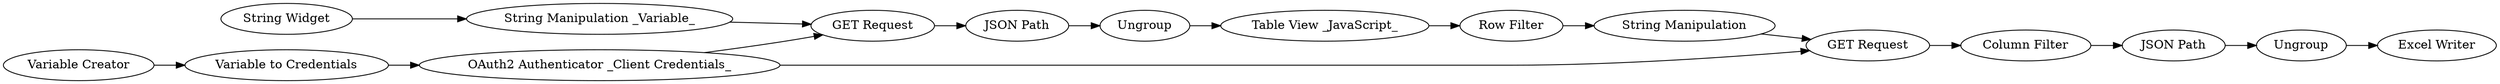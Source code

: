 digraph {
	4 -> 7
	12 -> 13
	7 -> 8
	1 -> 2
	8 -> 9
	15 -> 16
	13 -> 14
	5 -> 6
	14 -> 15
	11 -> 12
	9 -> 10
	4 -> 13
	6 -> 7
	10 -> 11
	16 -> 17
	2 -> 4
	5 [label="String Widget"]
	16 [label=Ungroup]
	14 [label="Column Filter"]
	13 [label="GET Request"]
	1 [label="Variable Creator"]
	7 [label="GET Request"]
	9 [label=Ungroup]
	11 [label="Row Filter"]
	4 [label="OAuth2 Authenticator _Client Credentials_"]
	6 [label="String Manipulation _Variable_"]
	8 [label="JSON Path"]
	15 [label="JSON Path"]
	12 [label="String Manipulation"]
	17 [label="Excel Writer"]
	2 [label="Variable to Credentials"]
	10 [label="Table View _JavaScript_"]
	rankdir=LR
}
